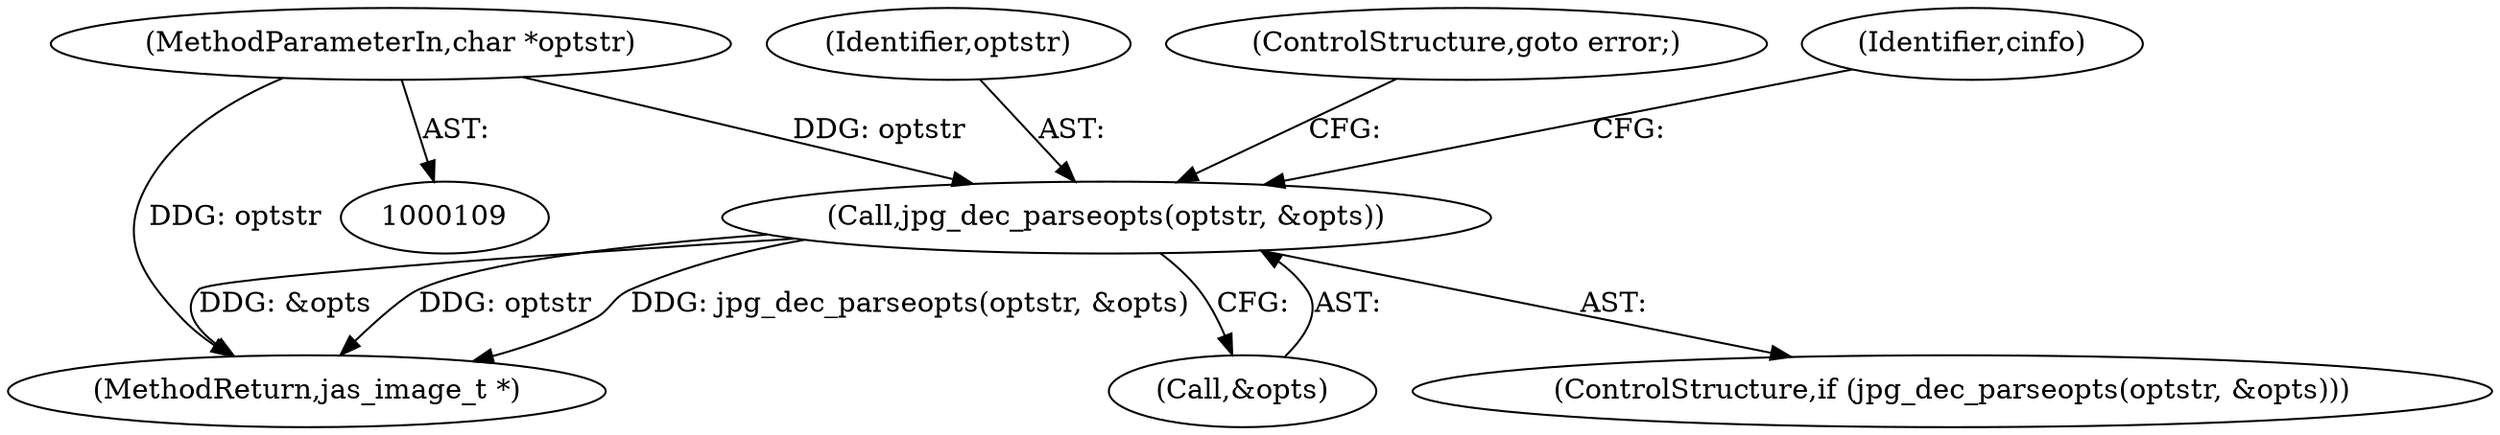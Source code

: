 digraph "0_jasper_d42b2388f7f8e0332c846675133acea151fc557a_40@pointer" {
"1000128" [label="(Call,jpg_dec_parseopts(optstr, &opts))"];
"1000111" [label="(MethodParameterIn,char *optstr)"];
"1000127" [label="(ControlStructure,if (jpg_dec_parseopts(optstr, &opts)))"];
"1000111" [label="(MethodParameterIn,char *optstr)"];
"1000129" [label="(Identifier,optstr)"];
"1000133" [label="(ControlStructure,goto error;)"];
"1000489" [label="(MethodReturn,jas_image_t *)"];
"1000130" [label="(Call,&opts)"];
"1000136" [label="(Identifier,cinfo)"];
"1000128" [label="(Call,jpg_dec_parseopts(optstr, &opts))"];
"1000128" -> "1000127"  [label="AST: "];
"1000128" -> "1000130"  [label="CFG: "];
"1000129" -> "1000128"  [label="AST: "];
"1000130" -> "1000128"  [label="AST: "];
"1000133" -> "1000128"  [label="CFG: "];
"1000136" -> "1000128"  [label="CFG: "];
"1000128" -> "1000489"  [label="DDG: &opts"];
"1000128" -> "1000489"  [label="DDG: optstr"];
"1000128" -> "1000489"  [label="DDG: jpg_dec_parseopts(optstr, &opts)"];
"1000111" -> "1000128"  [label="DDG: optstr"];
"1000111" -> "1000109"  [label="AST: "];
"1000111" -> "1000489"  [label="DDG: optstr"];
}
